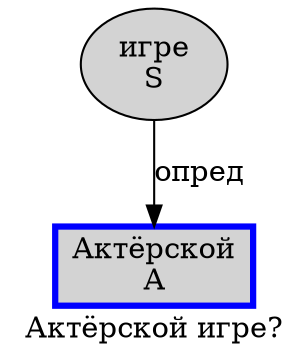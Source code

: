 digraph SENTENCE_3432 {
	graph [label="Актёрской игре?"]
	node [style=filled]
		0 [label="Актёрской
A" color=blue fillcolor=lightgray penwidth=3 shape=box]
		1 [label="игре
S" color="" fillcolor=lightgray penwidth=1 shape=ellipse]
			1 -> 0 [label="опред"]
}